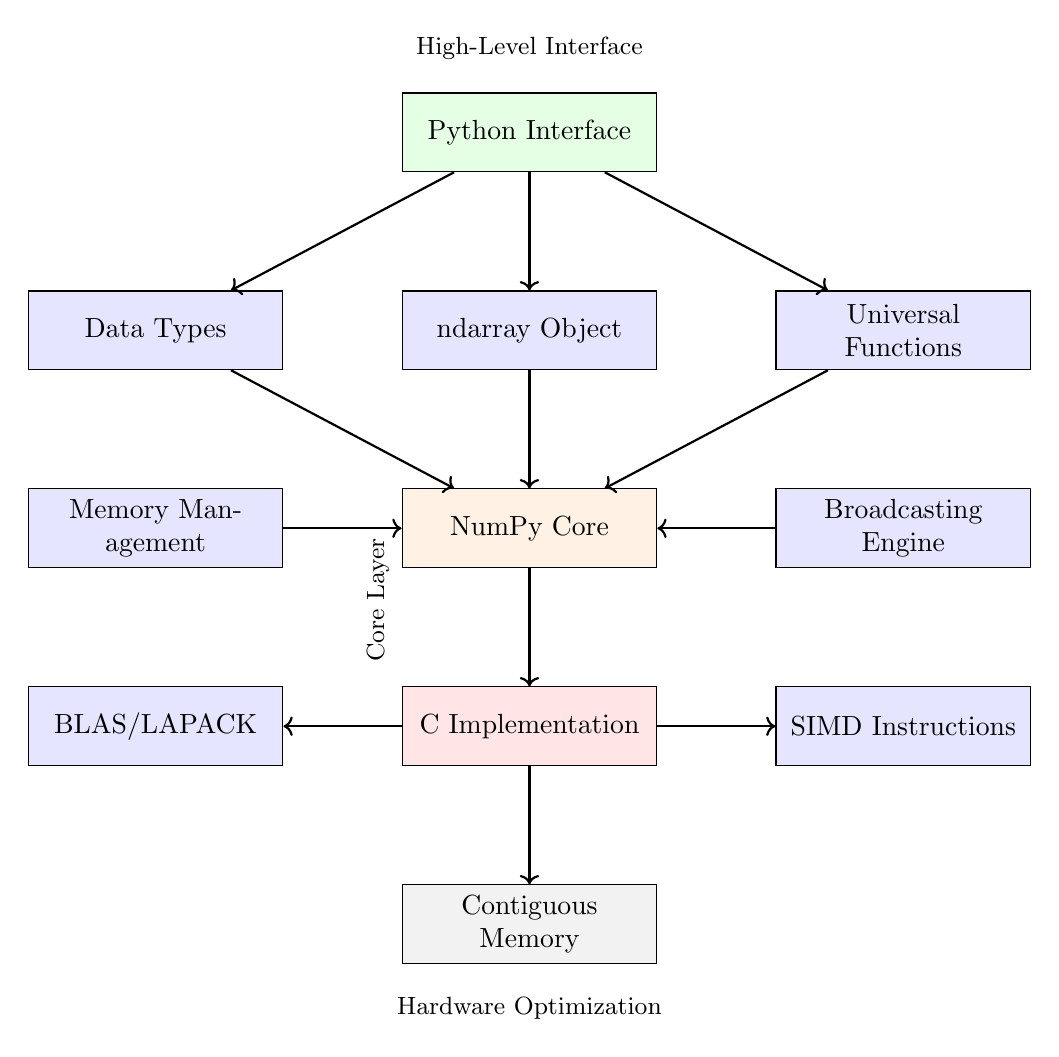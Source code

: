 \begin{tikzpicture}[
    node distance=1.5cm,
    box/.style={rectangle, draw, fill=blue!10, text width=3cm, text centered, minimum height=1cm},
    arrow/.style={->, thick}
]

% Python Interface Layer
\node[box, fill=green!10] (python) {Python Interface};
\node[box, below=of python] (ndarray) {ndarray Object};
\node[box, left=of ndarray] (dtype) {Data Types};
\node[box, right=of ndarray] (ufunc) {Universal Functions};

% Core Layer
\node[box, below=of ndarray, fill=orange!10] (core) {NumPy Core};
\node[box, left=of core] (memory) {Memory Management};
\node[box, right=of core] (broadcast) {Broadcasting Engine};

% C Implementation Layer
\node[box, below=of core, fill=red!10] (c_impl) {C Implementation};
\node[box, left=of c_impl] (blas) {BLAS/LAPACK};
\node[box, right=of c_impl] (simd) {SIMD Instructions};

% Memory Layout
\node[box, below=of c_impl, fill=gray!10] (memory_layout) {Contiguous Memory};

% Arrows
\draw[arrow] (python) -- (ndarray);
\draw[arrow] (python) -- (dtype);
\draw[arrow] (python) -- (ufunc);
\draw[arrow] (ndarray) -- (core);
\draw[arrow] (dtype) -- (core);
\draw[arrow] (ufunc) -- (core);
\draw[arrow] (memory) -- (core);
\draw[arrow] (broadcast) -- (core);
\draw[arrow] (core) -- (c_impl);
\draw[arrow] (c_impl) -- (blas);
\draw[arrow] (c_impl) -- (simd);
\draw[arrow] (c_impl) -- (memory_layout);

% Labels
\node[above=0.3cm of python, font=\small] {High-Level Interface};
\node[left=0.3cm of core, font=\small, rotate=90] {Core Layer};
\node[below=0.3cm of memory_layout, font=\small] {Hardware Optimization};

\end{tikzpicture}